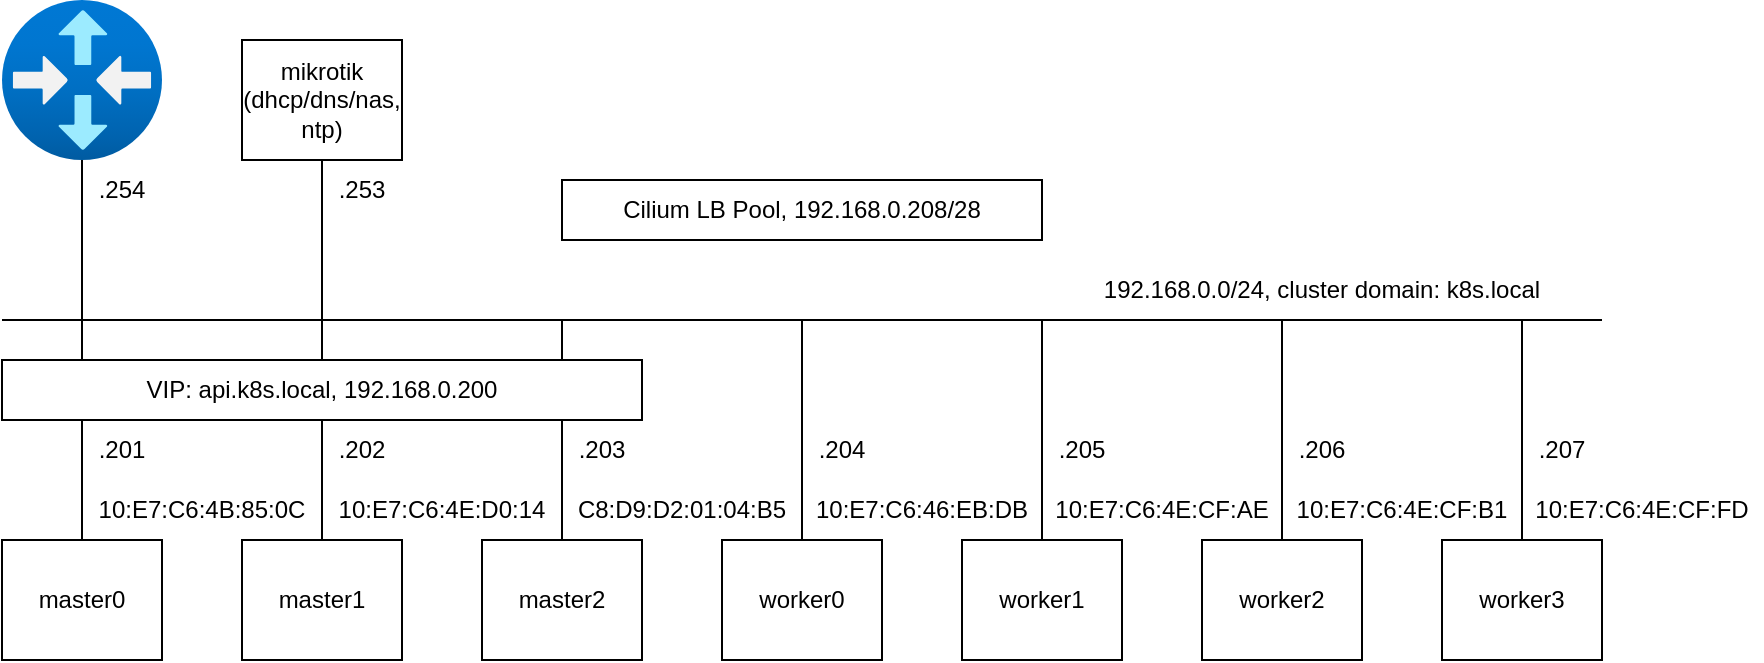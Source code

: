 <mxfile>
    <diagram name="Page-1" id="XNZ1OW9nHd5t7U3kOUpD">
        <mxGraphModel dx="1190" dy="1265" grid="1" gridSize="10" guides="1" tooltips="1" connect="1" arrows="1" fold="1" page="1" pageScale="1" pageWidth="1169" pageHeight="827" background="none" math="0" shadow="0">
            <root>
                <mxCell id="0"/>
                <mxCell id="1" parent="0"/>
                <mxCell id="-EaYVGYUKZsS2KPxKQR_-2" value="" style="endArrow=none;html=1;rounded=0;" parent="1" edge="1">
                    <mxGeometry width="50" height="50" relative="1" as="geometry">
                        <mxPoint x="40" y="280" as="sourcePoint"/>
                        <mxPoint x="840" y="280" as="targetPoint"/>
                    </mxGeometry>
                </mxCell>
                <mxCell id="-EaYVGYUKZsS2KPxKQR_-4" value="master0" style="rounded=0;whiteSpace=wrap;html=1;" parent="1" vertex="1">
                    <mxGeometry x="40" y="390" width="80" height="60" as="geometry"/>
                </mxCell>
                <mxCell id="-EaYVGYUKZsS2KPxKQR_-5" value="master1" style="rounded=0;whiteSpace=wrap;html=1;" parent="1" vertex="1">
                    <mxGeometry x="160" y="390" width="80" height="60" as="geometry"/>
                </mxCell>
                <mxCell id="-EaYVGYUKZsS2KPxKQR_-6" value="master2" style="rounded=0;whiteSpace=wrap;html=1;" parent="1" vertex="1">
                    <mxGeometry x="280" y="390" width="80" height="60" as="geometry"/>
                </mxCell>
                <mxCell id="-EaYVGYUKZsS2KPxKQR_-7" value="worker0" style="rounded=0;whiteSpace=wrap;html=1;" parent="1" vertex="1">
                    <mxGeometry x="400" y="390" width="80" height="60" as="geometry"/>
                </mxCell>
                <mxCell id="-EaYVGYUKZsS2KPxKQR_-8" value="worker1" style="rounded=0;whiteSpace=wrap;html=1;" parent="1" vertex="1">
                    <mxGeometry x="520" y="390" width="80" height="60" as="geometry"/>
                </mxCell>
                <mxCell id="-EaYVGYUKZsS2KPxKQR_-9" value="worker2" style="rounded=0;whiteSpace=wrap;html=1;" parent="1" vertex="1">
                    <mxGeometry x="640" y="390" width="80" height="60" as="geometry"/>
                </mxCell>
                <mxCell id="-EaYVGYUKZsS2KPxKQR_-10" value="worker3" style="rounded=0;whiteSpace=wrap;html=1;" parent="1" vertex="1">
                    <mxGeometry x="760" y="390" width="80" height="60" as="geometry"/>
                </mxCell>
                <mxCell id="-EaYVGYUKZsS2KPxKQR_-12" value="" style="endArrow=none;html=1;rounded=0;" parent="1" target="-EaYVGYUKZsS2KPxKQR_-22" edge="1">
                    <mxGeometry width="50" height="50" relative="1" as="geometry">
                        <mxPoint x="80" y="280" as="sourcePoint"/>
                        <mxPoint x="80" y="240" as="targetPoint"/>
                    </mxGeometry>
                </mxCell>
                <mxCell id="-EaYVGYUKZsS2KPxKQR_-13" value="" style="endArrow=none;html=1;rounded=0;exitX=0.5;exitY=0;exitDx=0;exitDy=0;" parent="1" source="-EaYVGYUKZsS2KPxKQR_-4" edge="1">
                    <mxGeometry width="50" height="50" relative="1" as="geometry">
                        <mxPoint x="90" y="290" as="sourcePoint"/>
                        <mxPoint x="80" y="280" as="targetPoint"/>
                    </mxGeometry>
                </mxCell>
                <mxCell id="-EaYVGYUKZsS2KPxKQR_-14" value="" style="endArrow=none;html=1;rounded=0;exitX=0.5;exitY=0;exitDx=0;exitDy=0;" parent="1" source="-EaYVGYUKZsS2KPxKQR_-5" edge="1">
                    <mxGeometry width="50" height="50" relative="1" as="geometry">
                        <mxPoint x="100" y="300" as="sourcePoint"/>
                        <mxPoint x="200" y="280" as="targetPoint"/>
                    </mxGeometry>
                </mxCell>
                <mxCell id="-EaYVGYUKZsS2KPxKQR_-15" value="" style="endArrow=none;html=1;rounded=0;exitX=0.5;exitY=0;exitDx=0;exitDy=0;" parent="1" source="-EaYVGYUKZsS2KPxKQR_-6" edge="1">
                    <mxGeometry width="50" height="50" relative="1" as="geometry">
                        <mxPoint x="110" y="310" as="sourcePoint"/>
                        <mxPoint x="320" y="280" as="targetPoint"/>
                    </mxGeometry>
                </mxCell>
                <mxCell id="-EaYVGYUKZsS2KPxKQR_-16" value="" style="endArrow=none;html=1;rounded=0;exitX=0.5;exitY=0;exitDx=0;exitDy=0;" parent="1" source="-EaYVGYUKZsS2KPxKQR_-7" edge="1">
                    <mxGeometry width="50" height="50" relative="1" as="geometry">
                        <mxPoint x="120" y="320" as="sourcePoint"/>
                        <mxPoint x="440" y="280" as="targetPoint"/>
                    </mxGeometry>
                </mxCell>
                <mxCell id="-EaYVGYUKZsS2KPxKQR_-17" value="" style="endArrow=none;html=1;rounded=0;exitX=0.5;exitY=0;exitDx=0;exitDy=0;" parent="1" source="-EaYVGYUKZsS2KPxKQR_-8" edge="1">
                    <mxGeometry width="50" height="50" relative="1" as="geometry">
                        <mxPoint x="130" y="330" as="sourcePoint"/>
                        <mxPoint x="560" y="280" as="targetPoint"/>
                    </mxGeometry>
                </mxCell>
                <mxCell id="-EaYVGYUKZsS2KPxKQR_-18" value="" style="endArrow=none;html=1;rounded=0;exitX=0.5;exitY=0;exitDx=0;exitDy=0;" parent="1" source="-EaYVGYUKZsS2KPxKQR_-9" edge="1">
                    <mxGeometry width="50" height="50" relative="1" as="geometry">
                        <mxPoint x="140" y="340" as="sourcePoint"/>
                        <mxPoint x="680" y="280" as="targetPoint"/>
                    </mxGeometry>
                </mxCell>
                <mxCell id="-EaYVGYUKZsS2KPxKQR_-19" value="" style="endArrow=none;html=1;rounded=0;exitX=0.5;exitY=0;exitDx=0;exitDy=0;" parent="1" source="-EaYVGYUKZsS2KPxKQR_-10" edge="1">
                    <mxGeometry width="50" height="50" relative="1" as="geometry">
                        <mxPoint x="150" y="350" as="sourcePoint"/>
                        <mxPoint x="800" y="280" as="targetPoint"/>
                    </mxGeometry>
                </mxCell>
                <mxCell id="-EaYVGYUKZsS2KPxKQR_-20" value="mikrotik&lt;br&gt;(dhcp/dns/nas, ntp)" style="rounded=0;whiteSpace=wrap;html=1;" parent="1" vertex="1">
                    <mxGeometry x="160" y="140" width="80" height="60" as="geometry"/>
                </mxCell>
                <mxCell id="-EaYVGYUKZsS2KPxKQR_-21" value="" style="endArrow=none;html=1;rounded=0;entryX=0.5;entryY=1;entryDx=0;entryDy=0;" parent="1" target="-EaYVGYUKZsS2KPxKQR_-20" edge="1">
                    <mxGeometry width="50" height="50" relative="1" as="geometry">
                        <mxPoint x="200" y="280" as="sourcePoint"/>
                        <mxPoint x="90" y="250" as="targetPoint"/>
                    </mxGeometry>
                </mxCell>
                <mxCell id="-EaYVGYUKZsS2KPxKQR_-22" value="" style="image;aspect=fixed;html=1;points=[];align=center;fontSize=12;image=img/lib/azure2/networking/Virtual_Router.svg;" parent="1" vertex="1">
                    <mxGeometry x="40" y="120" width="80" height="80" as="geometry"/>
                </mxCell>
                <mxCell id="-EaYVGYUKZsS2KPxKQR_-23" value=".254" style="text;html=1;align=center;verticalAlign=middle;whiteSpace=wrap;rounded=0;" parent="1" vertex="1">
                    <mxGeometry x="80" y="200" width="40" height="30" as="geometry"/>
                </mxCell>
                <mxCell id="-EaYVGYUKZsS2KPxKQR_-24" value=".253" style="text;html=1;align=center;verticalAlign=middle;whiteSpace=wrap;rounded=0;" parent="1" vertex="1">
                    <mxGeometry x="200" y="200" width="40" height="30" as="geometry"/>
                </mxCell>
                <mxCell id="-EaYVGYUKZsS2KPxKQR_-25" value=".201" style="text;html=1;align=center;verticalAlign=middle;whiteSpace=wrap;rounded=0;" parent="1" vertex="1">
                    <mxGeometry x="80" y="330" width="40" height="30" as="geometry"/>
                </mxCell>
                <mxCell id="-EaYVGYUKZsS2KPxKQR_-26" value=".202" style="text;html=1;align=center;verticalAlign=middle;whiteSpace=wrap;rounded=0;" parent="1" vertex="1">
                    <mxGeometry x="200" y="330" width="40" height="30" as="geometry"/>
                </mxCell>
                <mxCell id="-EaYVGYUKZsS2KPxKQR_-27" value=".203" style="text;html=1;align=center;verticalAlign=middle;whiteSpace=wrap;rounded=0;" parent="1" vertex="1">
                    <mxGeometry x="320" y="330" width="40" height="30" as="geometry"/>
                </mxCell>
                <mxCell id="-EaYVGYUKZsS2KPxKQR_-28" value=".204" style="text;html=1;align=center;verticalAlign=middle;whiteSpace=wrap;rounded=0;" parent="1" vertex="1">
                    <mxGeometry x="440" y="330" width="40" height="30" as="geometry"/>
                </mxCell>
                <mxCell id="-EaYVGYUKZsS2KPxKQR_-29" value=".205" style="text;html=1;align=center;verticalAlign=middle;whiteSpace=wrap;rounded=0;" parent="1" vertex="1">
                    <mxGeometry x="560" y="330" width="40" height="30" as="geometry"/>
                </mxCell>
                <mxCell id="-EaYVGYUKZsS2KPxKQR_-30" value=".206" style="text;html=1;align=center;verticalAlign=middle;whiteSpace=wrap;rounded=0;" parent="1" vertex="1">
                    <mxGeometry x="680" y="330" width="40" height="30" as="geometry"/>
                </mxCell>
                <mxCell id="-EaYVGYUKZsS2KPxKQR_-31" value=".207" style="text;html=1;align=center;verticalAlign=middle;whiteSpace=wrap;rounded=0;" parent="1" vertex="1">
                    <mxGeometry x="800" y="330" width="40" height="30" as="geometry"/>
                </mxCell>
                <mxCell id="-EaYVGYUKZsS2KPxKQR_-32" value="192.168.0.0/24, cluster domain: k8s.local" style="text;html=1;align=center;verticalAlign=middle;whiteSpace=wrap;rounded=0;" parent="1" vertex="1">
                    <mxGeometry x="560" y="250" width="280" height="30" as="geometry"/>
                </mxCell>
                <mxCell id="-EaYVGYUKZsS2KPxKQR_-35" value="VIP: api.k8s.local, 192.168.0.200" style="rounded=0;whiteSpace=wrap;html=1;" parent="1" vertex="1">
                    <mxGeometry x="40" y="300" width="320" height="30" as="geometry"/>
                </mxCell>
                <mxCell id="G9sFYb8horFvD1Gz9gfh-1" value="Cilium LB Pool, 192.168.0.208/28" style="rounded=0;whiteSpace=wrap;html=1;" parent="1" vertex="1">
                    <mxGeometry x="320" y="210" width="240" height="30" as="geometry"/>
                </mxCell>
                <mxCell id="2" value="10:E7:C6:4B:85:0C" style="text;html=1;align=center;verticalAlign=middle;whiteSpace=wrap;rounded=0;" vertex="1" parent="1">
                    <mxGeometry x="80" y="360" width="120" height="30" as="geometry"/>
                </mxCell>
                <mxCell id="3" value="10:E7:C6:4E:D0:14" style="text;html=1;align=center;verticalAlign=middle;whiteSpace=wrap;rounded=0;" vertex="1" parent="1">
                    <mxGeometry x="200" y="360" width="120" height="30" as="geometry"/>
                </mxCell>
                <mxCell id="4" value="C8:D9:D2:01:04:B5" style="text;html=1;align=center;verticalAlign=middle;whiteSpace=wrap;rounded=0;" vertex="1" parent="1">
                    <mxGeometry x="320" y="360" width="120" height="30" as="geometry"/>
                </mxCell>
                <mxCell id="5" value="10:E7:C6:46:EB:DB" style="text;html=1;align=center;verticalAlign=middle;whiteSpace=wrap;rounded=0;" vertex="1" parent="1">
                    <mxGeometry x="440" y="360" width="120" height="30" as="geometry"/>
                </mxCell>
                <mxCell id="6" value="10:E7:C6:4E:CF:AE" style="text;html=1;align=center;verticalAlign=middle;whiteSpace=wrap;rounded=0;" vertex="1" parent="1">
                    <mxGeometry x="560" y="360" width="120" height="30" as="geometry"/>
                </mxCell>
                <mxCell id="7" value="10:E7:C6:4E:CF:B1" style="text;html=1;align=center;verticalAlign=middle;whiteSpace=wrap;rounded=0;" vertex="1" parent="1">
                    <mxGeometry x="680" y="360" width="120" height="30" as="geometry"/>
                </mxCell>
                <mxCell id="8" value="10:E7:C6:4E:CF:FD" style="text;html=1;align=center;verticalAlign=middle;whiteSpace=wrap;rounded=0;" vertex="1" parent="1">
                    <mxGeometry x="800" y="360" width="120" height="30" as="geometry"/>
                </mxCell>
            </root>
        </mxGraphModel>
    </diagram>
</mxfile>
